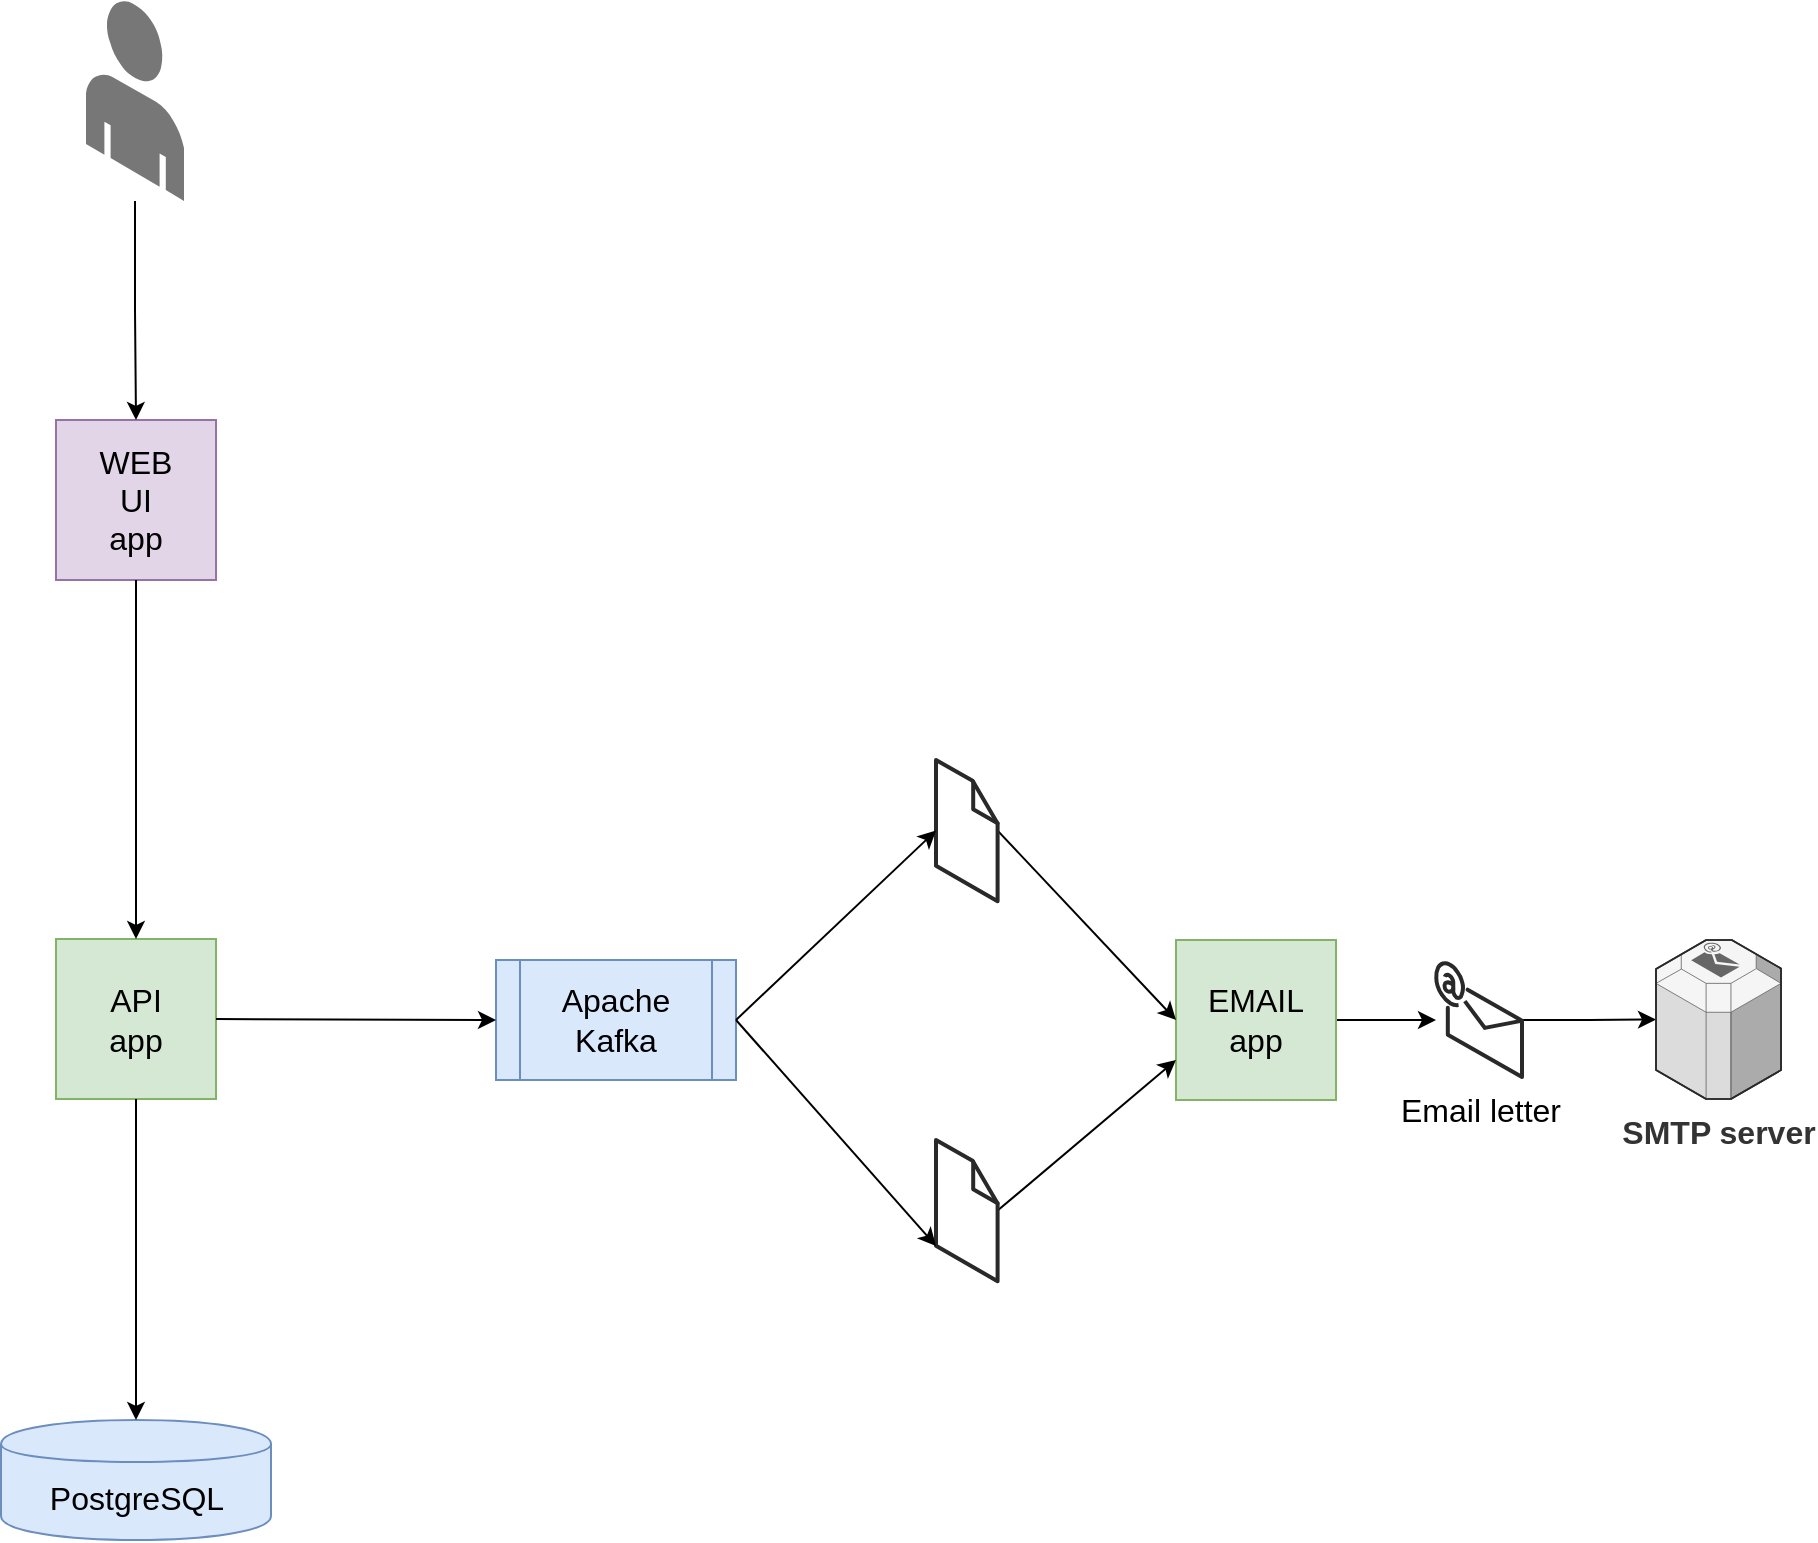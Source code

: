 <mxfile version="12.6.5" type="device"><diagram id="awxfBBunG1u9VlNQoguM" name="Page-1"><mxGraphModel dx="1463" dy="1946" grid="1" gridSize="10" guides="1" tooltips="1" connect="1" arrows="1" fold="1" page="1" pageScale="1" pageWidth="850" pageHeight="1100" math="0" shadow="0"><root><mxCell id="0"/><mxCell id="1" parent="0"/><mxCell id="lBMvUDHcXtUjCTcf2ddt-11" style="edgeStyle=orthogonalEdgeStyle;rounded=0;orthogonalLoop=1;jettySize=auto;html=1;fontStyle=1;fontSize=16;" edge="1" parent="1" source="lBMvUDHcXtUjCTcf2ddt-26" target="11"><mxGeometry relative="1" as="geometry"/></mxCell><mxCell id="11" value="SMTP server" style="verticalLabelPosition=bottom;html=1;verticalAlign=top;strokeWidth=1;align=center;outlineConnect=0;dashed=0;outlineConnect=0;shape=mxgraph.aws3d.email_service;aspect=fixed;fontStyle=1;fontSize=16;fillColor=#f5f5f5;strokeColor=#666666;fontColor=#333333;" parent="1" vertex="1"><mxGeometry x="870" y="390" width="62.52" height="79.5" as="geometry"/></mxCell><mxCell id="lBMvUDHcXtUjCTcf2ddt-26" value="Email letter" style="verticalLabelPosition=bottom;html=1;verticalAlign=top;strokeWidth=1;align=center;outlineConnect=0;dashed=0;outlineConnect=0;shape=mxgraph.aws3d.email;aspect=fixed;strokeColor=#292929;fontSize=16;" vertex="1" parent="1"><mxGeometry x="760" y="401.5" width="43" height="57.0" as="geometry"/></mxCell><mxCell id="lBMvUDHcXtUjCTcf2ddt-27" style="edgeStyle=orthogonalEdgeStyle;rounded=0;orthogonalLoop=1;jettySize=auto;html=1;fontStyle=1;fontSize=16;exitX=1;exitY=0.5;exitDx=0;exitDy=0;" edge="1" parent="1" source="lBMvUDHcXtUjCTcf2ddt-38" target="lBMvUDHcXtUjCTcf2ddt-26"><mxGeometry relative="1" as="geometry"><mxPoint x="672.0" y="680.5" as="sourcePoint"/><mxPoint x="910" y="681.25" as="targetPoint"/></mxGeometry></mxCell><mxCell id="lBMvUDHcXtUjCTcf2ddt-36" value="WEB&lt;br&gt;UI&lt;br&gt;app" style="whiteSpace=wrap;html=1;aspect=fixed;fontSize=16;fillColor=#e1d5e7;strokeColor=#9673a6;" vertex="1" parent="1"><mxGeometry x="70" y="130" width="80" height="80" as="geometry"/></mxCell><mxCell id="lBMvUDHcXtUjCTcf2ddt-37" value="API&lt;br&gt;app" style="whiteSpace=wrap;html=1;aspect=fixed;fontSize=16;fillColor=#d5e8d4;strokeColor=#82b366;" vertex="1" parent="1"><mxGeometry x="70" y="389.5" width="80" height="80" as="geometry"/></mxCell><mxCell id="lBMvUDHcXtUjCTcf2ddt-38" value="EMAIL&lt;br&gt;app" style="whiteSpace=wrap;html=1;aspect=fixed;fontSize=16;fillColor=#d5e8d4;strokeColor=#82b366;" vertex="1" parent="1"><mxGeometry x="630" y="390" width="80" height="80" as="geometry"/></mxCell><mxCell id="lBMvUDHcXtUjCTcf2ddt-41" value="" style="endArrow=classic;html=1;fontSize=16;exitX=0.5;exitY=1;exitDx=0;exitDy=0;entryX=0.5;entryY=0;entryDx=0;entryDy=0;" edge="1" parent="1" source="lBMvUDHcXtUjCTcf2ddt-36" target="lBMvUDHcXtUjCTcf2ddt-37"><mxGeometry width="50" height="50" relative="1" as="geometry"><mxPoint y="300" as="sourcePoint"/><mxPoint x="50" y="250" as="targetPoint"/></mxGeometry></mxCell><mxCell id="lBMvUDHcXtUjCTcf2ddt-43" value="Apache Kafka" style="shape=process;whiteSpace=wrap;html=1;backgroundOutline=1;fontSize=16;fillColor=#dae8fc;strokeColor=#6c8ebf;" vertex="1" parent="1"><mxGeometry x="290" y="400" width="120" height="60" as="geometry"/></mxCell><mxCell id="lBMvUDHcXtUjCTcf2ddt-45" value="" style="endArrow=classic;html=1;fontSize=16;exitX=1;exitY=0.5;exitDx=0;exitDy=0;entryX=0;entryY=0.5;entryDx=0;entryDy=0;" edge="1" parent="1" source="lBMvUDHcXtUjCTcf2ddt-37" target="lBMvUDHcXtUjCTcf2ddt-43"><mxGeometry width="50" height="50" relative="1" as="geometry"><mxPoint x="320" y="590" as="sourcePoint"/><mxPoint x="370" y="540" as="targetPoint"/></mxGeometry></mxCell><mxCell id="lBMvUDHcXtUjCTcf2ddt-46" value="" style="endArrow=classic;html=1;fontSize=16;exitX=1;exitY=0.5;exitDx=0;exitDy=0;entryX=0;entryY=0.5;entryDx=0;entryDy=0;" edge="1" parent="1" source="lBMvUDHcXtUjCTcf2ddt-47" target="lBMvUDHcXtUjCTcf2ddt-38"><mxGeometry width="50" height="50" relative="1" as="geometry"><mxPoint x="520" y="400" as="sourcePoint"/><mxPoint x="570" y="350" as="targetPoint"/></mxGeometry></mxCell><mxCell id="lBMvUDHcXtUjCTcf2ddt-47" value="" style="verticalLabelPosition=bottom;html=1;verticalAlign=top;strokeWidth=1;align=center;outlineConnect=0;dashed=0;outlineConnect=0;shape=mxgraph.aws3d.file;aspect=fixed;strokeColor=#292929;fontSize=16;" vertex="1" parent="1"><mxGeometry x="510" y="300.0" width="30.8" height="70.6" as="geometry"/></mxCell><mxCell id="lBMvUDHcXtUjCTcf2ddt-48" value="" style="endArrow=classic;html=1;fontSize=16;exitX=1;exitY=0.5;exitDx=0;exitDy=0;entryX=0;entryY=0.5;entryDx=0;entryDy=0;" edge="1" parent="1" source="lBMvUDHcXtUjCTcf2ddt-43" target="lBMvUDHcXtUjCTcf2ddt-47"><mxGeometry width="50" height="50" relative="1" as="geometry"><mxPoint x="410" y="430" as="sourcePoint"/><mxPoint x="630" y="430" as="targetPoint"/></mxGeometry></mxCell><mxCell id="lBMvUDHcXtUjCTcf2ddt-51" value="" style="endArrow=classic;html=1;fontSize=16;exitX=1;exitY=0.5;exitDx=0;exitDy=0;entryX=0;entryY=0.75;entryDx=0;entryDy=0;" edge="1" parent="1" source="lBMvUDHcXtUjCTcf2ddt-52" target="lBMvUDHcXtUjCTcf2ddt-38"><mxGeometry width="50" height="50" relative="1" as="geometry"><mxPoint x="420" y="440" as="sourcePoint"/><mxPoint x="514.6" y="385.3" as="targetPoint"/></mxGeometry></mxCell><mxCell id="lBMvUDHcXtUjCTcf2ddt-52" value="" style="verticalLabelPosition=bottom;html=1;verticalAlign=top;strokeWidth=1;align=center;outlineConnect=0;dashed=0;outlineConnect=0;shape=mxgraph.aws3d.file;aspect=fixed;strokeColor=#292929;fontSize=16;" vertex="1" parent="1"><mxGeometry x="510" y="490" width="30.8" height="70.6" as="geometry"/></mxCell><mxCell id="lBMvUDHcXtUjCTcf2ddt-53" value="" style="endArrow=classic;html=1;fontSize=16;exitX=1;exitY=0.5;exitDx=0;exitDy=0;entryX=0;entryY=0.75;entryDx=0;entryDy=0;" edge="1" parent="1" source="lBMvUDHcXtUjCTcf2ddt-43" target="lBMvUDHcXtUjCTcf2ddt-52"><mxGeometry width="50" height="50" relative="1" as="geometry"><mxPoint x="410" y="430" as="sourcePoint"/><mxPoint x="630" y="450" as="targetPoint"/></mxGeometry></mxCell><mxCell id="lBMvUDHcXtUjCTcf2ddt-56" style="edgeStyle=orthogonalEdgeStyle;rounded=0;orthogonalLoop=1;jettySize=auto;html=1;entryX=0.5;entryY=0;entryDx=0;entryDy=0;fontSize=16;" edge="1" parent="1" source="lBMvUDHcXtUjCTcf2ddt-55" target="lBMvUDHcXtUjCTcf2ddt-36"><mxGeometry relative="1" as="geometry"/></mxCell><mxCell id="lBMvUDHcXtUjCTcf2ddt-55" value="" style="verticalLabelPosition=bottom;html=1;verticalAlign=top;strokeWidth=1;align=center;outlineConnect=0;dashed=0;outlineConnect=0;shape=mxgraph.aws3d.end_user;strokeColor=none;fillColor=#777777;aspect=fixed;fontSize=16;" vertex="1" parent="1"><mxGeometry x="85" y="-80" width="49" height="100.46" as="geometry"/></mxCell><mxCell id="lBMvUDHcXtUjCTcf2ddt-58" value="PostgreSQL" style="shape=cylinder;whiteSpace=wrap;html=1;boundedLbl=1;backgroundOutline=1;fontSize=16;fillColor=#dae8fc;strokeColor=#6c8ebf;" vertex="1" parent="1"><mxGeometry x="42.5" y="630" width="135" height="60" as="geometry"/></mxCell><mxCell id="lBMvUDHcXtUjCTcf2ddt-61" value="" style="endArrow=classic;html=1;fontSize=16;exitX=0.5;exitY=1;exitDx=0;exitDy=0;entryX=0.5;entryY=0;entryDx=0;entryDy=0;" edge="1" parent="1" source="lBMvUDHcXtUjCTcf2ddt-37" target="lBMvUDHcXtUjCTcf2ddt-58"><mxGeometry width="50" height="50" relative="1" as="geometry"><mxPoint x="-40" y="580" as="sourcePoint"/><mxPoint x="10" y="530" as="targetPoint"/></mxGeometry></mxCell></root></mxGraphModel></diagram></mxfile>